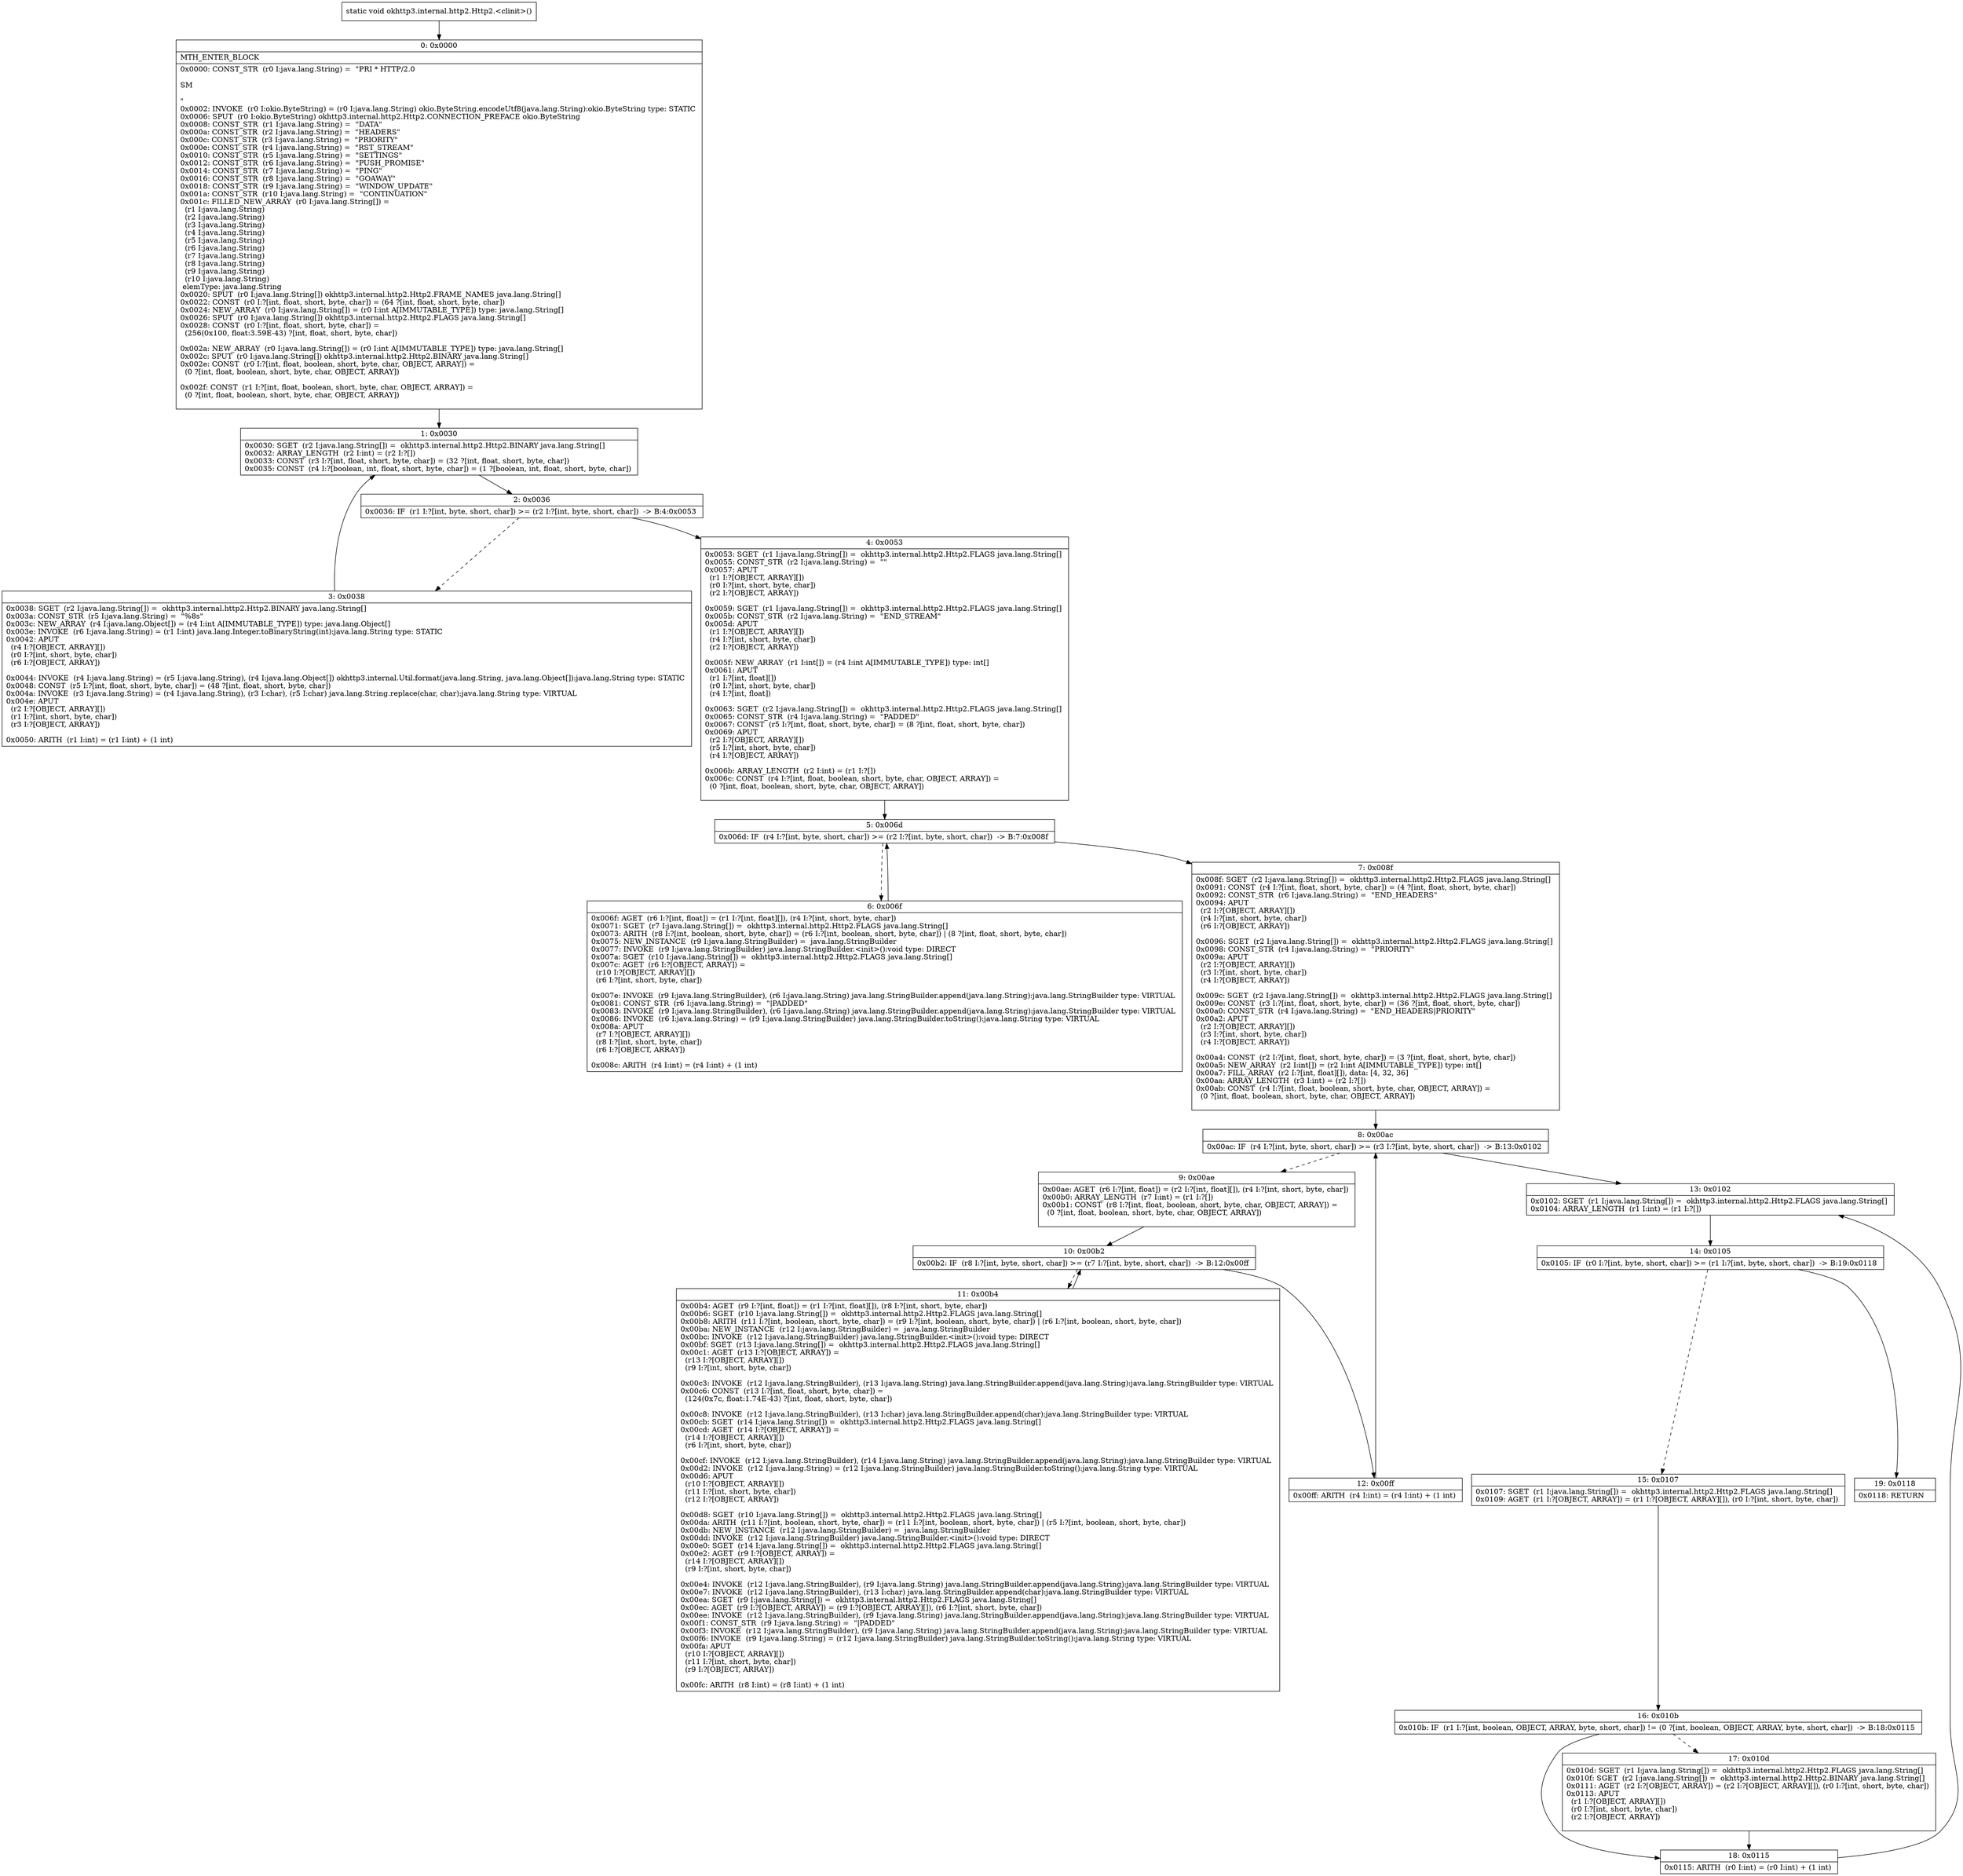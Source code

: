 digraph "CFG forokhttp3.internal.http2.Http2.\<clinit\>()V" {
Node_0 [shape=record,label="{0\:\ 0x0000|MTH_ENTER_BLOCK\l|0x0000: CONST_STR  (r0 I:java.lang.String) =  \"PRI * HTTP\/2.0\l\lSM\l\l\" \l0x0002: INVOKE  (r0 I:okio.ByteString) = (r0 I:java.lang.String) okio.ByteString.encodeUtf8(java.lang.String):okio.ByteString type: STATIC \l0x0006: SPUT  (r0 I:okio.ByteString) okhttp3.internal.http2.Http2.CONNECTION_PREFACE okio.ByteString \l0x0008: CONST_STR  (r1 I:java.lang.String) =  \"DATA\" \l0x000a: CONST_STR  (r2 I:java.lang.String) =  \"HEADERS\" \l0x000c: CONST_STR  (r3 I:java.lang.String) =  \"PRIORITY\" \l0x000e: CONST_STR  (r4 I:java.lang.String) =  \"RST_STREAM\" \l0x0010: CONST_STR  (r5 I:java.lang.String) =  \"SETTINGS\" \l0x0012: CONST_STR  (r6 I:java.lang.String) =  \"PUSH_PROMISE\" \l0x0014: CONST_STR  (r7 I:java.lang.String) =  \"PING\" \l0x0016: CONST_STR  (r8 I:java.lang.String) =  \"GOAWAY\" \l0x0018: CONST_STR  (r9 I:java.lang.String) =  \"WINDOW_UPDATE\" \l0x001a: CONST_STR  (r10 I:java.lang.String) =  \"CONTINUATION\" \l0x001c: FILLED_NEW_ARRAY  (r0 I:java.lang.String[]) = \l  (r1 I:java.lang.String)\l  (r2 I:java.lang.String)\l  (r3 I:java.lang.String)\l  (r4 I:java.lang.String)\l  (r5 I:java.lang.String)\l  (r6 I:java.lang.String)\l  (r7 I:java.lang.String)\l  (r8 I:java.lang.String)\l  (r9 I:java.lang.String)\l  (r10 I:java.lang.String)\l elemType: java.lang.String \l0x0020: SPUT  (r0 I:java.lang.String[]) okhttp3.internal.http2.Http2.FRAME_NAMES java.lang.String[] \l0x0022: CONST  (r0 I:?[int, float, short, byte, char]) = (64 ?[int, float, short, byte, char]) \l0x0024: NEW_ARRAY  (r0 I:java.lang.String[]) = (r0 I:int A[IMMUTABLE_TYPE]) type: java.lang.String[] \l0x0026: SPUT  (r0 I:java.lang.String[]) okhttp3.internal.http2.Http2.FLAGS java.lang.String[] \l0x0028: CONST  (r0 I:?[int, float, short, byte, char]) = \l  (256(0x100, float:3.59E\-43) ?[int, float, short, byte, char])\l \l0x002a: NEW_ARRAY  (r0 I:java.lang.String[]) = (r0 I:int A[IMMUTABLE_TYPE]) type: java.lang.String[] \l0x002c: SPUT  (r0 I:java.lang.String[]) okhttp3.internal.http2.Http2.BINARY java.lang.String[] \l0x002e: CONST  (r0 I:?[int, float, boolean, short, byte, char, OBJECT, ARRAY]) = \l  (0 ?[int, float, boolean, short, byte, char, OBJECT, ARRAY])\l \l0x002f: CONST  (r1 I:?[int, float, boolean, short, byte, char, OBJECT, ARRAY]) = \l  (0 ?[int, float, boolean, short, byte, char, OBJECT, ARRAY])\l \l}"];
Node_1 [shape=record,label="{1\:\ 0x0030|0x0030: SGET  (r2 I:java.lang.String[]) =  okhttp3.internal.http2.Http2.BINARY java.lang.String[] \l0x0032: ARRAY_LENGTH  (r2 I:int) = (r2 I:?[]) \l0x0033: CONST  (r3 I:?[int, float, short, byte, char]) = (32 ?[int, float, short, byte, char]) \l0x0035: CONST  (r4 I:?[boolean, int, float, short, byte, char]) = (1 ?[boolean, int, float, short, byte, char]) \l}"];
Node_2 [shape=record,label="{2\:\ 0x0036|0x0036: IF  (r1 I:?[int, byte, short, char]) \>= (r2 I:?[int, byte, short, char])  \-\> B:4:0x0053 \l}"];
Node_3 [shape=record,label="{3\:\ 0x0038|0x0038: SGET  (r2 I:java.lang.String[]) =  okhttp3.internal.http2.Http2.BINARY java.lang.String[] \l0x003a: CONST_STR  (r5 I:java.lang.String) =  \"%8s\" \l0x003c: NEW_ARRAY  (r4 I:java.lang.Object[]) = (r4 I:int A[IMMUTABLE_TYPE]) type: java.lang.Object[] \l0x003e: INVOKE  (r6 I:java.lang.String) = (r1 I:int) java.lang.Integer.toBinaryString(int):java.lang.String type: STATIC \l0x0042: APUT  \l  (r4 I:?[OBJECT, ARRAY][])\l  (r0 I:?[int, short, byte, char])\l  (r6 I:?[OBJECT, ARRAY])\l \l0x0044: INVOKE  (r4 I:java.lang.String) = (r5 I:java.lang.String), (r4 I:java.lang.Object[]) okhttp3.internal.Util.format(java.lang.String, java.lang.Object[]):java.lang.String type: STATIC \l0x0048: CONST  (r5 I:?[int, float, short, byte, char]) = (48 ?[int, float, short, byte, char]) \l0x004a: INVOKE  (r3 I:java.lang.String) = (r4 I:java.lang.String), (r3 I:char), (r5 I:char) java.lang.String.replace(char, char):java.lang.String type: VIRTUAL \l0x004e: APUT  \l  (r2 I:?[OBJECT, ARRAY][])\l  (r1 I:?[int, short, byte, char])\l  (r3 I:?[OBJECT, ARRAY])\l \l0x0050: ARITH  (r1 I:int) = (r1 I:int) + (1 int) \l}"];
Node_4 [shape=record,label="{4\:\ 0x0053|0x0053: SGET  (r1 I:java.lang.String[]) =  okhttp3.internal.http2.Http2.FLAGS java.lang.String[] \l0x0055: CONST_STR  (r2 I:java.lang.String) =  \"\" \l0x0057: APUT  \l  (r1 I:?[OBJECT, ARRAY][])\l  (r0 I:?[int, short, byte, char])\l  (r2 I:?[OBJECT, ARRAY])\l \l0x0059: SGET  (r1 I:java.lang.String[]) =  okhttp3.internal.http2.Http2.FLAGS java.lang.String[] \l0x005b: CONST_STR  (r2 I:java.lang.String) =  \"END_STREAM\" \l0x005d: APUT  \l  (r1 I:?[OBJECT, ARRAY][])\l  (r4 I:?[int, short, byte, char])\l  (r2 I:?[OBJECT, ARRAY])\l \l0x005f: NEW_ARRAY  (r1 I:int[]) = (r4 I:int A[IMMUTABLE_TYPE]) type: int[] \l0x0061: APUT  \l  (r1 I:?[int, float][])\l  (r0 I:?[int, short, byte, char])\l  (r4 I:?[int, float])\l \l0x0063: SGET  (r2 I:java.lang.String[]) =  okhttp3.internal.http2.Http2.FLAGS java.lang.String[] \l0x0065: CONST_STR  (r4 I:java.lang.String) =  \"PADDED\" \l0x0067: CONST  (r5 I:?[int, float, short, byte, char]) = (8 ?[int, float, short, byte, char]) \l0x0069: APUT  \l  (r2 I:?[OBJECT, ARRAY][])\l  (r5 I:?[int, short, byte, char])\l  (r4 I:?[OBJECT, ARRAY])\l \l0x006b: ARRAY_LENGTH  (r2 I:int) = (r1 I:?[]) \l0x006c: CONST  (r4 I:?[int, float, boolean, short, byte, char, OBJECT, ARRAY]) = \l  (0 ?[int, float, boolean, short, byte, char, OBJECT, ARRAY])\l \l}"];
Node_5 [shape=record,label="{5\:\ 0x006d|0x006d: IF  (r4 I:?[int, byte, short, char]) \>= (r2 I:?[int, byte, short, char])  \-\> B:7:0x008f \l}"];
Node_6 [shape=record,label="{6\:\ 0x006f|0x006f: AGET  (r6 I:?[int, float]) = (r1 I:?[int, float][]), (r4 I:?[int, short, byte, char]) \l0x0071: SGET  (r7 I:java.lang.String[]) =  okhttp3.internal.http2.Http2.FLAGS java.lang.String[] \l0x0073: ARITH  (r8 I:?[int, boolean, short, byte, char]) = (r6 I:?[int, boolean, short, byte, char]) \| (8 ?[int, float, short, byte, char]) \l0x0075: NEW_INSTANCE  (r9 I:java.lang.StringBuilder) =  java.lang.StringBuilder \l0x0077: INVOKE  (r9 I:java.lang.StringBuilder) java.lang.StringBuilder.\<init\>():void type: DIRECT \l0x007a: SGET  (r10 I:java.lang.String[]) =  okhttp3.internal.http2.Http2.FLAGS java.lang.String[] \l0x007c: AGET  (r6 I:?[OBJECT, ARRAY]) = \l  (r10 I:?[OBJECT, ARRAY][])\l  (r6 I:?[int, short, byte, char])\l \l0x007e: INVOKE  (r9 I:java.lang.StringBuilder), (r6 I:java.lang.String) java.lang.StringBuilder.append(java.lang.String):java.lang.StringBuilder type: VIRTUAL \l0x0081: CONST_STR  (r6 I:java.lang.String) =  \"\|PADDED\" \l0x0083: INVOKE  (r9 I:java.lang.StringBuilder), (r6 I:java.lang.String) java.lang.StringBuilder.append(java.lang.String):java.lang.StringBuilder type: VIRTUAL \l0x0086: INVOKE  (r6 I:java.lang.String) = (r9 I:java.lang.StringBuilder) java.lang.StringBuilder.toString():java.lang.String type: VIRTUAL \l0x008a: APUT  \l  (r7 I:?[OBJECT, ARRAY][])\l  (r8 I:?[int, short, byte, char])\l  (r6 I:?[OBJECT, ARRAY])\l \l0x008c: ARITH  (r4 I:int) = (r4 I:int) + (1 int) \l}"];
Node_7 [shape=record,label="{7\:\ 0x008f|0x008f: SGET  (r2 I:java.lang.String[]) =  okhttp3.internal.http2.Http2.FLAGS java.lang.String[] \l0x0091: CONST  (r4 I:?[int, float, short, byte, char]) = (4 ?[int, float, short, byte, char]) \l0x0092: CONST_STR  (r6 I:java.lang.String) =  \"END_HEADERS\" \l0x0094: APUT  \l  (r2 I:?[OBJECT, ARRAY][])\l  (r4 I:?[int, short, byte, char])\l  (r6 I:?[OBJECT, ARRAY])\l \l0x0096: SGET  (r2 I:java.lang.String[]) =  okhttp3.internal.http2.Http2.FLAGS java.lang.String[] \l0x0098: CONST_STR  (r4 I:java.lang.String) =  \"PRIORITY\" \l0x009a: APUT  \l  (r2 I:?[OBJECT, ARRAY][])\l  (r3 I:?[int, short, byte, char])\l  (r4 I:?[OBJECT, ARRAY])\l \l0x009c: SGET  (r2 I:java.lang.String[]) =  okhttp3.internal.http2.Http2.FLAGS java.lang.String[] \l0x009e: CONST  (r3 I:?[int, float, short, byte, char]) = (36 ?[int, float, short, byte, char]) \l0x00a0: CONST_STR  (r4 I:java.lang.String) =  \"END_HEADERS\|PRIORITY\" \l0x00a2: APUT  \l  (r2 I:?[OBJECT, ARRAY][])\l  (r3 I:?[int, short, byte, char])\l  (r4 I:?[OBJECT, ARRAY])\l \l0x00a4: CONST  (r2 I:?[int, float, short, byte, char]) = (3 ?[int, float, short, byte, char]) \l0x00a5: NEW_ARRAY  (r2 I:int[]) = (r2 I:int A[IMMUTABLE_TYPE]) type: int[] \l0x00a7: FILL_ARRAY  (r2 I:?[int, float][]), data: [4, 32, 36] \l0x00aa: ARRAY_LENGTH  (r3 I:int) = (r2 I:?[]) \l0x00ab: CONST  (r4 I:?[int, float, boolean, short, byte, char, OBJECT, ARRAY]) = \l  (0 ?[int, float, boolean, short, byte, char, OBJECT, ARRAY])\l \l}"];
Node_8 [shape=record,label="{8\:\ 0x00ac|0x00ac: IF  (r4 I:?[int, byte, short, char]) \>= (r3 I:?[int, byte, short, char])  \-\> B:13:0x0102 \l}"];
Node_9 [shape=record,label="{9\:\ 0x00ae|0x00ae: AGET  (r6 I:?[int, float]) = (r2 I:?[int, float][]), (r4 I:?[int, short, byte, char]) \l0x00b0: ARRAY_LENGTH  (r7 I:int) = (r1 I:?[]) \l0x00b1: CONST  (r8 I:?[int, float, boolean, short, byte, char, OBJECT, ARRAY]) = \l  (0 ?[int, float, boolean, short, byte, char, OBJECT, ARRAY])\l \l}"];
Node_10 [shape=record,label="{10\:\ 0x00b2|0x00b2: IF  (r8 I:?[int, byte, short, char]) \>= (r7 I:?[int, byte, short, char])  \-\> B:12:0x00ff \l}"];
Node_11 [shape=record,label="{11\:\ 0x00b4|0x00b4: AGET  (r9 I:?[int, float]) = (r1 I:?[int, float][]), (r8 I:?[int, short, byte, char]) \l0x00b6: SGET  (r10 I:java.lang.String[]) =  okhttp3.internal.http2.Http2.FLAGS java.lang.String[] \l0x00b8: ARITH  (r11 I:?[int, boolean, short, byte, char]) = (r9 I:?[int, boolean, short, byte, char]) \| (r6 I:?[int, boolean, short, byte, char]) \l0x00ba: NEW_INSTANCE  (r12 I:java.lang.StringBuilder) =  java.lang.StringBuilder \l0x00bc: INVOKE  (r12 I:java.lang.StringBuilder) java.lang.StringBuilder.\<init\>():void type: DIRECT \l0x00bf: SGET  (r13 I:java.lang.String[]) =  okhttp3.internal.http2.Http2.FLAGS java.lang.String[] \l0x00c1: AGET  (r13 I:?[OBJECT, ARRAY]) = \l  (r13 I:?[OBJECT, ARRAY][])\l  (r9 I:?[int, short, byte, char])\l \l0x00c3: INVOKE  (r12 I:java.lang.StringBuilder), (r13 I:java.lang.String) java.lang.StringBuilder.append(java.lang.String):java.lang.StringBuilder type: VIRTUAL \l0x00c6: CONST  (r13 I:?[int, float, short, byte, char]) = \l  (124(0x7c, float:1.74E\-43) ?[int, float, short, byte, char])\l \l0x00c8: INVOKE  (r12 I:java.lang.StringBuilder), (r13 I:char) java.lang.StringBuilder.append(char):java.lang.StringBuilder type: VIRTUAL \l0x00cb: SGET  (r14 I:java.lang.String[]) =  okhttp3.internal.http2.Http2.FLAGS java.lang.String[] \l0x00cd: AGET  (r14 I:?[OBJECT, ARRAY]) = \l  (r14 I:?[OBJECT, ARRAY][])\l  (r6 I:?[int, short, byte, char])\l \l0x00cf: INVOKE  (r12 I:java.lang.StringBuilder), (r14 I:java.lang.String) java.lang.StringBuilder.append(java.lang.String):java.lang.StringBuilder type: VIRTUAL \l0x00d2: INVOKE  (r12 I:java.lang.String) = (r12 I:java.lang.StringBuilder) java.lang.StringBuilder.toString():java.lang.String type: VIRTUAL \l0x00d6: APUT  \l  (r10 I:?[OBJECT, ARRAY][])\l  (r11 I:?[int, short, byte, char])\l  (r12 I:?[OBJECT, ARRAY])\l \l0x00d8: SGET  (r10 I:java.lang.String[]) =  okhttp3.internal.http2.Http2.FLAGS java.lang.String[] \l0x00da: ARITH  (r11 I:?[int, boolean, short, byte, char]) = (r11 I:?[int, boolean, short, byte, char]) \| (r5 I:?[int, boolean, short, byte, char]) \l0x00db: NEW_INSTANCE  (r12 I:java.lang.StringBuilder) =  java.lang.StringBuilder \l0x00dd: INVOKE  (r12 I:java.lang.StringBuilder) java.lang.StringBuilder.\<init\>():void type: DIRECT \l0x00e0: SGET  (r14 I:java.lang.String[]) =  okhttp3.internal.http2.Http2.FLAGS java.lang.String[] \l0x00e2: AGET  (r9 I:?[OBJECT, ARRAY]) = \l  (r14 I:?[OBJECT, ARRAY][])\l  (r9 I:?[int, short, byte, char])\l \l0x00e4: INVOKE  (r12 I:java.lang.StringBuilder), (r9 I:java.lang.String) java.lang.StringBuilder.append(java.lang.String):java.lang.StringBuilder type: VIRTUAL \l0x00e7: INVOKE  (r12 I:java.lang.StringBuilder), (r13 I:char) java.lang.StringBuilder.append(char):java.lang.StringBuilder type: VIRTUAL \l0x00ea: SGET  (r9 I:java.lang.String[]) =  okhttp3.internal.http2.Http2.FLAGS java.lang.String[] \l0x00ec: AGET  (r9 I:?[OBJECT, ARRAY]) = (r9 I:?[OBJECT, ARRAY][]), (r6 I:?[int, short, byte, char]) \l0x00ee: INVOKE  (r12 I:java.lang.StringBuilder), (r9 I:java.lang.String) java.lang.StringBuilder.append(java.lang.String):java.lang.StringBuilder type: VIRTUAL \l0x00f1: CONST_STR  (r9 I:java.lang.String) =  \"\|PADDED\" \l0x00f3: INVOKE  (r12 I:java.lang.StringBuilder), (r9 I:java.lang.String) java.lang.StringBuilder.append(java.lang.String):java.lang.StringBuilder type: VIRTUAL \l0x00f6: INVOKE  (r9 I:java.lang.String) = (r12 I:java.lang.StringBuilder) java.lang.StringBuilder.toString():java.lang.String type: VIRTUAL \l0x00fa: APUT  \l  (r10 I:?[OBJECT, ARRAY][])\l  (r11 I:?[int, short, byte, char])\l  (r9 I:?[OBJECT, ARRAY])\l \l0x00fc: ARITH  (r8 I:int) = (r8 I:int) + (1 int) \l}"];
Node_12 [shape=record,label="{12\:\ 0x00ff|0x00ff: ARITH  (r4 I:int) = (r4 I:int) + (1 int) \l}"];
Node_13 [shape=record,label="{13\:\ 0x0102|0x0102: SGET  (r1 I:java.lang.String[]) =  okhttp3.internal.http2.Http2.FLAGS java.lang.String[] \l0x0104: ARRAY_LENGTH  (r1 I:int) = (r1 I:?[]) \l}"];
Node_14 [shape=record,label="{14\:\ 0x0105|0x0105: IF  (r0 I:?[int, byte, short, char]) \>= (r1 I:?[int, byte, short, char])  \-\> B:19:0x0118 \l}"];
Node_15 [shape=record,label="{15\:\ 0x0107|0x0107: SGET  (r1 I:java.lang.String[]) =  okhttp3.internal.http2.Http2.FLAGS java.lang.String[] \l0x0109: AGET  (r1 I:?[OBJECT, ARRAY]) = (r1 I:?[OBJECT, ARRAY][]), (r0 I:?[int, short, byte, char]) \l}"];
Node_16 [shape=record,label="{16\:\ 0x010b|0x010b: IF  (r1 I:?[int, boolean, OBJECT, ARRAY, byte, short, char]) != (0 ?[int, boolean, OBJECT, ARRAY, byte, short, char])  \-\> B:18:0x0115 \l}"];
Node_17 [shape=record,label="{17\:\ 0x010d|0x010d: SGET  (r1 I:java.lang.String[]) =  okhttp3.internal.http2.Http2.FLAGS java.lang.String[] \l0x010f: SGET  (r2 I:java.lang.String[]) =  okhttp3.internal.http2.Http2.BINARY java.lang.String[] \l0x0111: AGET  (r2 I:?[OBJECT, ARRAY]) = (r2 I:?[OBJECT, ARRAY][]), (r0 I:?[int, short, byte, char]) \l0x0113: APUT  \l  (r1 I:?[OBJECT, ARRAY][])\l  (r0 I:?[int, short, byte, char])\l  (r2 I:?[OBJECT, ARRAY])\l \l}"];
Node_18 [shape=record,label="{18\:\ 0x0115|0x0115: ARITH  (r0 I:int) = (r0 I:int) + (1 int) \l}"];
Node_19 [shape=record,label="{19\:\ 0x0118|0x0118: RETURN   \l}"];
MethodNode[shape=record,label="{static void okhttp3.internal.http2.Http2.\<clinit\>() }"];
MethodNode -> Node_0;
Node_0 -> Node_1;
Node_1 -> Node_2;
Node_2 -> Node_3[style=dashed];
Node_2 -> Node_4;
Node_3 -> Node_1;
Node_4 -> Node_5;
Node_5 -> Node_6[style=dashed];
Node_5 -> Node_7;
Node_6 -> Node_5;
Node_7 -> Node_8;
Node_8 -> Node_9[style=dashed];
Node_8 -> Node_13;
Node_9 -> Node_10;
Node_10 -> Node_11[style=dashed];
Node_10 -> Node_12;
Node_11 -> Node_10;
Node_12 -> Node_8;
Node_13 -> Node_14;
Node_14 -> Node_15[style=dashed];
Node_14 -> Node_19;
Node_15 -> Node_16;
Node_16 -> Node_17[style=dashed];
Node_16 -> Node_18;
Node_17 -> Node_18;
Node_18 -> Node_13;
}

